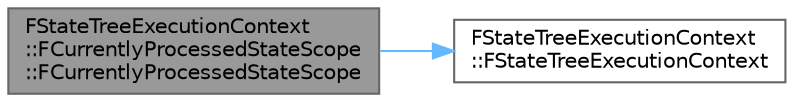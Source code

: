 digraph "FStateTreeExecutionContext::FCurrentlyProcessedStateScope::FCurrentlyProcessedStateScope"
{
 // INTERACTIVE_SVG=YES
 // LATEX_PDF_SIZE
  bgcolor="transparent";
  edge [fontname=Helvetica,fontsize=10,labelfontname=Helvetica,labelfontsize=10];
  node [fontname=Helvetica,fontsize=10,shape=box,height=0.2,width=0.4];
  rankdir="LR";
  Node1 [id="Node000001",label="FStateTreeExecutionContext\l::FCurrentlyProcessedStateScope\l::FCurrentlyProcessedStateScope",height=0.2,width=0.4,color="gray40", fillcolor="grey60", style="filled", fontcolor="black",tooltip=" "];
  Node1 -> Node2 [id="edge1_Node000001_Node000002",color="steelblue1",style="solid",tooltip=" "];
  Node2 [id="Node000002",label="FStateTreeExecutionContext\l::FStateTreeExecutionContext",height=0.2,width=0.4,color="grey40", fillcolor="white", style="filled",URL="$df/d4a/structFStateTreeExecutionContext.html#aace08bd85dfa804bf4e6cb45d96bf43b",tooltip=" "];
}
